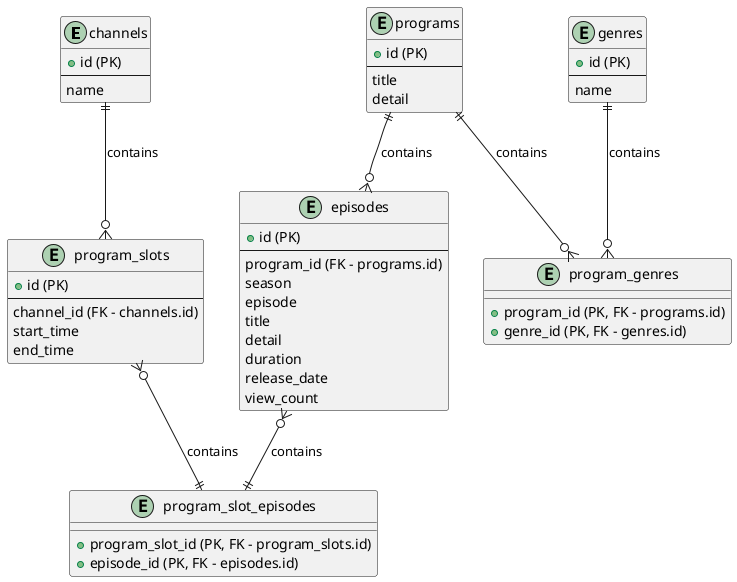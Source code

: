 @startuml

entity "channels" as channels {
  + id (PK)
  --
  name
}

entity "program_slots" as program_slots {
  + id (PK)
  --
  channel_id (FK - channels.id)
  start_time
  end_time
}

entity "programs" as programs {
  + id (PK)
  --
  title
  detail
}

entity "genres" as genres {
  + id (PK)
  --
  name
}

entity "program_genres" as program_genres {
  + program_id (PK, FK - programs.id)
  + genre_id (PK, FK - genres.id)
}

entity "episodes" as episodes {
  + id (PK)
  --
  program_id (FK - programs.id)
  season
  episode
  title
  detail
  duration
  release_date
  view_count
}
 
entity "program_slot_episodes" as program_slot_episodes {
  + program_slot_id (PK, FK - program_slots.id)
  + episode_id (PK, FK - episodes.id)
}

channels ||--o{ program_slots : contains
program_slots }o--|| program_slot_episodes : contains
programs ||--o{ episodes : contains
programs ||--o{ program_genres : contains
genres ||--o{ program_genres : contains
episodes }o--|| program_slot_episodes : contains

@enduml
